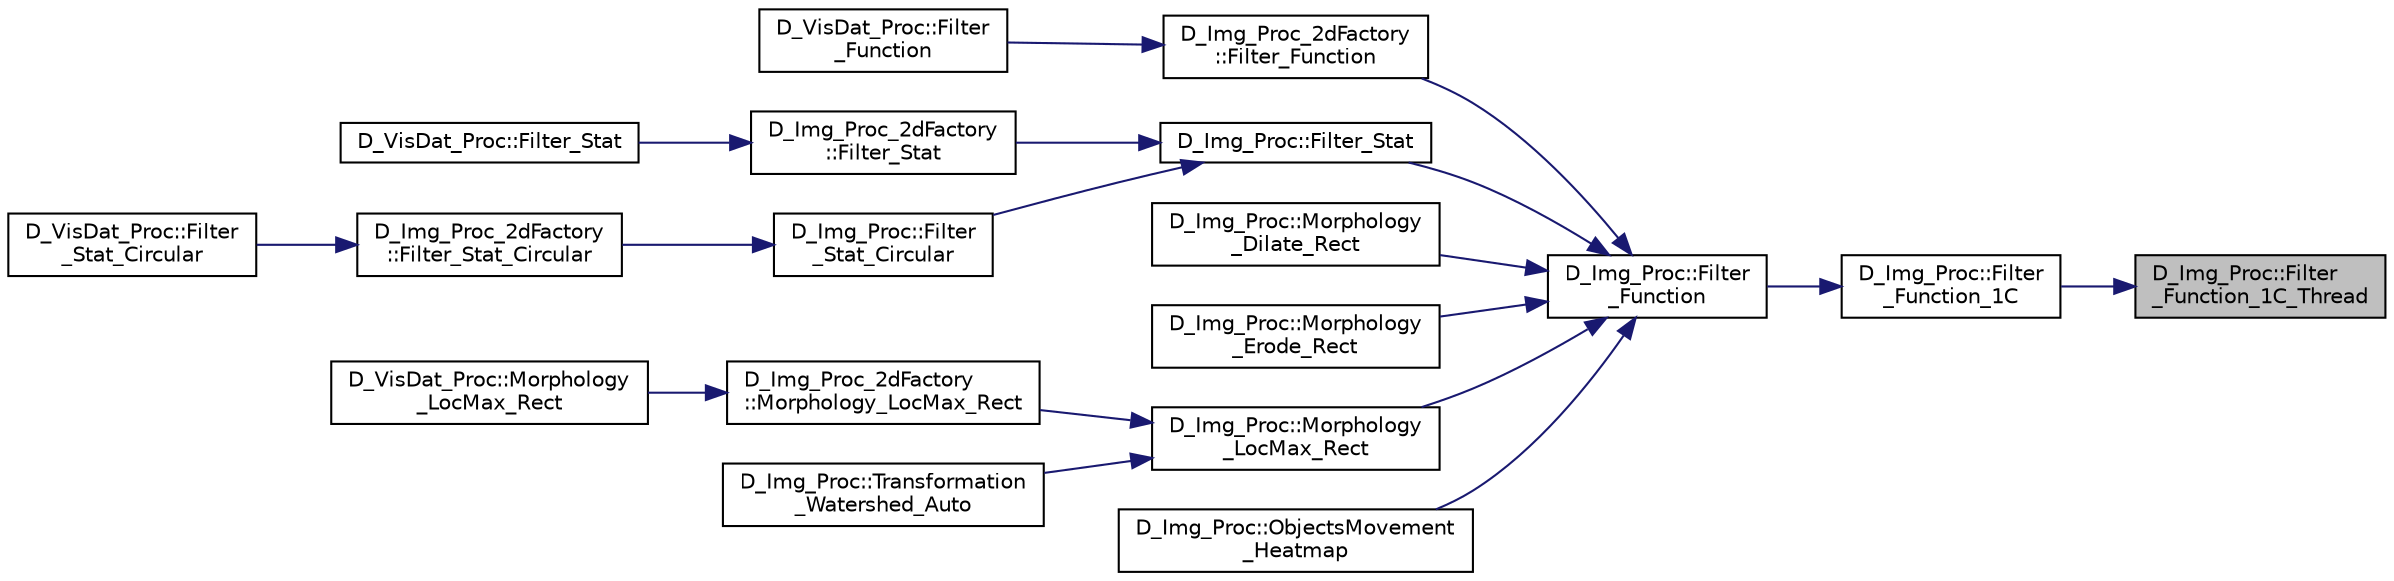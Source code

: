 digraph "D_Img_Proc::Filter_Function_1C_Thread"
{
 // LATEX_PDF_SIZE
  edge [fontname="Helvetica",fontsize="10",labelfontname="Helvetica",labelfontsize="10"];
  node [fontname="Helvetica",fontsize="10",shape=record];
  rankdir="RL";
  Node1 [label="D_Img_Proc::Filter\l_Function_1C_Thread",height=0.2,width=0.4,color="black", fillcolor="grey75", style="filled", fontcolor="black",tooltip=" "];
  Node1 -> Node2 [dir="back",color="midnightblue",fontsize="10",style="solid",fontname="Helvetica"];
  Node2 [label="D_Img_Proc::Filter\l_Function_1C",height=0.2,width=0.4,color="black", fillcolor="white", style="filled",URL="$class_d___img___proc.html#a17553082e31dedbe37bcab4817b46783",tooltip=" "];
  Node2 -> Node3 [dir="back",color="midnightblue",fontsize="10",style="solid",fontname="Helvetica"];
  Node3 [label="D_Img_Proc::Filter\l_Function",height=0.2,width=0.4,color="black", fillcolor="white", style="filled",URL="$class_d___img___proc.html#a862b7ecc65eef004043fbbba9b197625",tooltip=" "];
  Node3 -> Node4 [dir="back",color="midnightblue",fontsize="10",style="solid",fontname="Helvetica"];
  Node4 [label="D_Img_Proc_2dFactory\l::Filter_Function",height=0.2,width=0.4,color="black", fillcolor="white", style="filled",URL="$class_d___img___proc__2d_factory.html#a758d5f450bceb7beb3f5c2e3e98de065",tooltip=" "];
  Node4 -> Node5 [dir="back",color="midnightblue",fontsize="10",style="solid",fontname="Helvetica"];
  Node5 [label="D_VisDat_Proc::Filter\l_Function",height=0.2,width=0.4,color="black", fillcolor="white", style="filled",URL="$class_d___vis_dat___proc.html#a4a7bc7c618f2b0d0aa95fd9231dad247",tooltip=" "];
  Node3 -> Node6 [dir="back",color="midnightblue",fontsize="10",style="solid",fontname="Helvetica"];
  Node6 [label="D_Img_Proc::Filter_Stat",height=0.2,width=0.4,color="black", fillcolor="white", style="filled",URL="$class_d___img___proc.html#a3462a515b8fa28ff2ea2e3acfcc27576",tooltip=" "];
  Node6 -> Node7 [dir="back",color="midnightblue",fontsize="10",style="solid",fontname="Helvetica"];
  Node7 [label="D_Img_Proc_2dFactory\l::Filter_Stat",height=0.2,width=0.4,color="black", fillcolor="white", style="filled",URL="$class_d___img___proc__2d_factory.html#ab63742819f86188b1cd2dd5a4a9d9a59",tooltip=" "];
  Node7 -> Node8 [dir="back",color="midnightblue",fontsize="10",style="solid",fontname="Helvetica"];
  Node8 [label="D_VisDat_Proc::Filter_Stat",height=0.2,width=0.4,color="black", fillcolor="white", style="filled",URL="$class_d___vis_dat___proc.html#a124b461b3d2fd98623831f35d7563d9e",tooltip=" "];
  Node6 -> Node9 [dir="back",color="midnightblue",fontsize="10",style="solid",fontname="Helvetica"];
  Node9 [label="D_Img_Proc::Filter\l_Stat_Circular",height=0.2,width=0.4,color="black", fillcolor="white", style="filled",URL="$class_d___img___proc.html#aae12a04c48cbbcc29441f9c1d0a917e6",tooltip=" "];
  Node9 -> Node10 [dir="back",color="midnightblue",fontsize="10",style="solid",fontname="Helvetica"];
  Node10 [label="D_Img_Proc_2dFactory\l::Filter_Stat_Circular",height=0.2,width=0.4,color="black", fillcolor="white", style="filled",URL="$class_d___img___proc__2d_factory.html#a7df84db48febdbb948d7dbda374da07a",tooltip=" "];
  Node10 -> Node11 [dir="back",color="midnightblue",fontsize="10",style="solid",fontname="Helvetica"];
  Node11 [label="D_VisDat_Proc::Filter\l_Stat_Circular",height=0.2,width=0.4,color="black", fillcolor="white", style="filled",URL="$class_d___vis_dat___proc.html#a4b01a75f2652c28e2170dced40d0fe53",tooltip=" "];
  Node3 -> Node12 [dir="back",color="midnightblue",fontsize="10",style="solid",fontname="Helvetica"];
  Node12 [label="D_Img_Proc::Morphology\l_Dilate_Rect",height=0.2,width=0.4,color="black", fillcolor="white", style="filled",URL="$class_d___img___proc.html#a275c5140eb66ebc71a07f33374acbaaa",tooltip=" "];
  Node3 -> Node13 [dir="back",color="midnightblue",fontsize="10",style="solid",fontname="Helvetica"];
  Node13 [label="D_Img_Proc::Morphology\l_Erode_Rect",height=0.2,width=0.4,color="black", fillcolor="white", style="filled",URL="$class_d___img___proc.html#a609a60d41855a10dc22aaf229a7fdb25",tooltip=" "];
  Node3 -> Node14 [dir="back",color="midnightblue",fontsize="10",style="solid",fontname="Helvetica"];
  Node14 [label="D_Img_Proc::Morphology\l_LocMax_Rect",height=0.2,width=0.4,color="black", fillcolor="white", style="filled",URL="$class_d___img___proc.html#a3fb071dabc0371c7aa0ba6cf7966b757",tooltip=" "];
  Node14 -> Node15 [dir="back",color="midnightblue",fontsize="10",style="solid",fontname="Helvetica"];
  Node15 [label="D_Img_Proc_2dFactory\l::Morphology_LocMax_Rect",height=0.2,width=0.4,color="black", fillcolor="white", style="filled",URL="$class_d___img___proc__2d_factory.html#a371a47daad4def576c6ff1141d0f8eb3",tooltip=" "];
  Node15 -> Node16 [dir="back",color="midnightblue",fontsize="10",style="solid",fontname="Helvetica"];
  Node16 [label="D_VisDat_Proc::Morphology\l_LocMax_Rect",height=0.2,width=0.4,color="black", fillcolor="white", style="filled",URL="$class_d___vis_dat___proc.html#acbdeedfc46f5d2539f7d9bc50c0233fc",tooltip=" "];
  Node14 -> Node17 [dir="back",color="midnightblue",fontsize="10",style="solid",fontname="Helvetica"];
  Node17 [label="D_Img_Proc::Transformation\l_Watershed_Auto",height=0.2,width=0.4,color="black", fillcolor="white", style="filled",URL="$class_d___img___proc.html#aedf4f9e62b489c18ddc50c4d0d87ddb0",tooltip=" "];
  Node3 -> Node18 [dir="back",color="midnightblue",fontsize="10",style="solid",fontname="Helvetica"];
  Node18 [label="D_Img_Proc::ObjectsMovement\l_Heatmap",height=0.2,width=0.4,color="black", fillcolor="white", style="filled",URL="$class_d___img___proc.html#ad456949e7fe4285d4215d3bbcded33e2",tooltip=" "];
}
